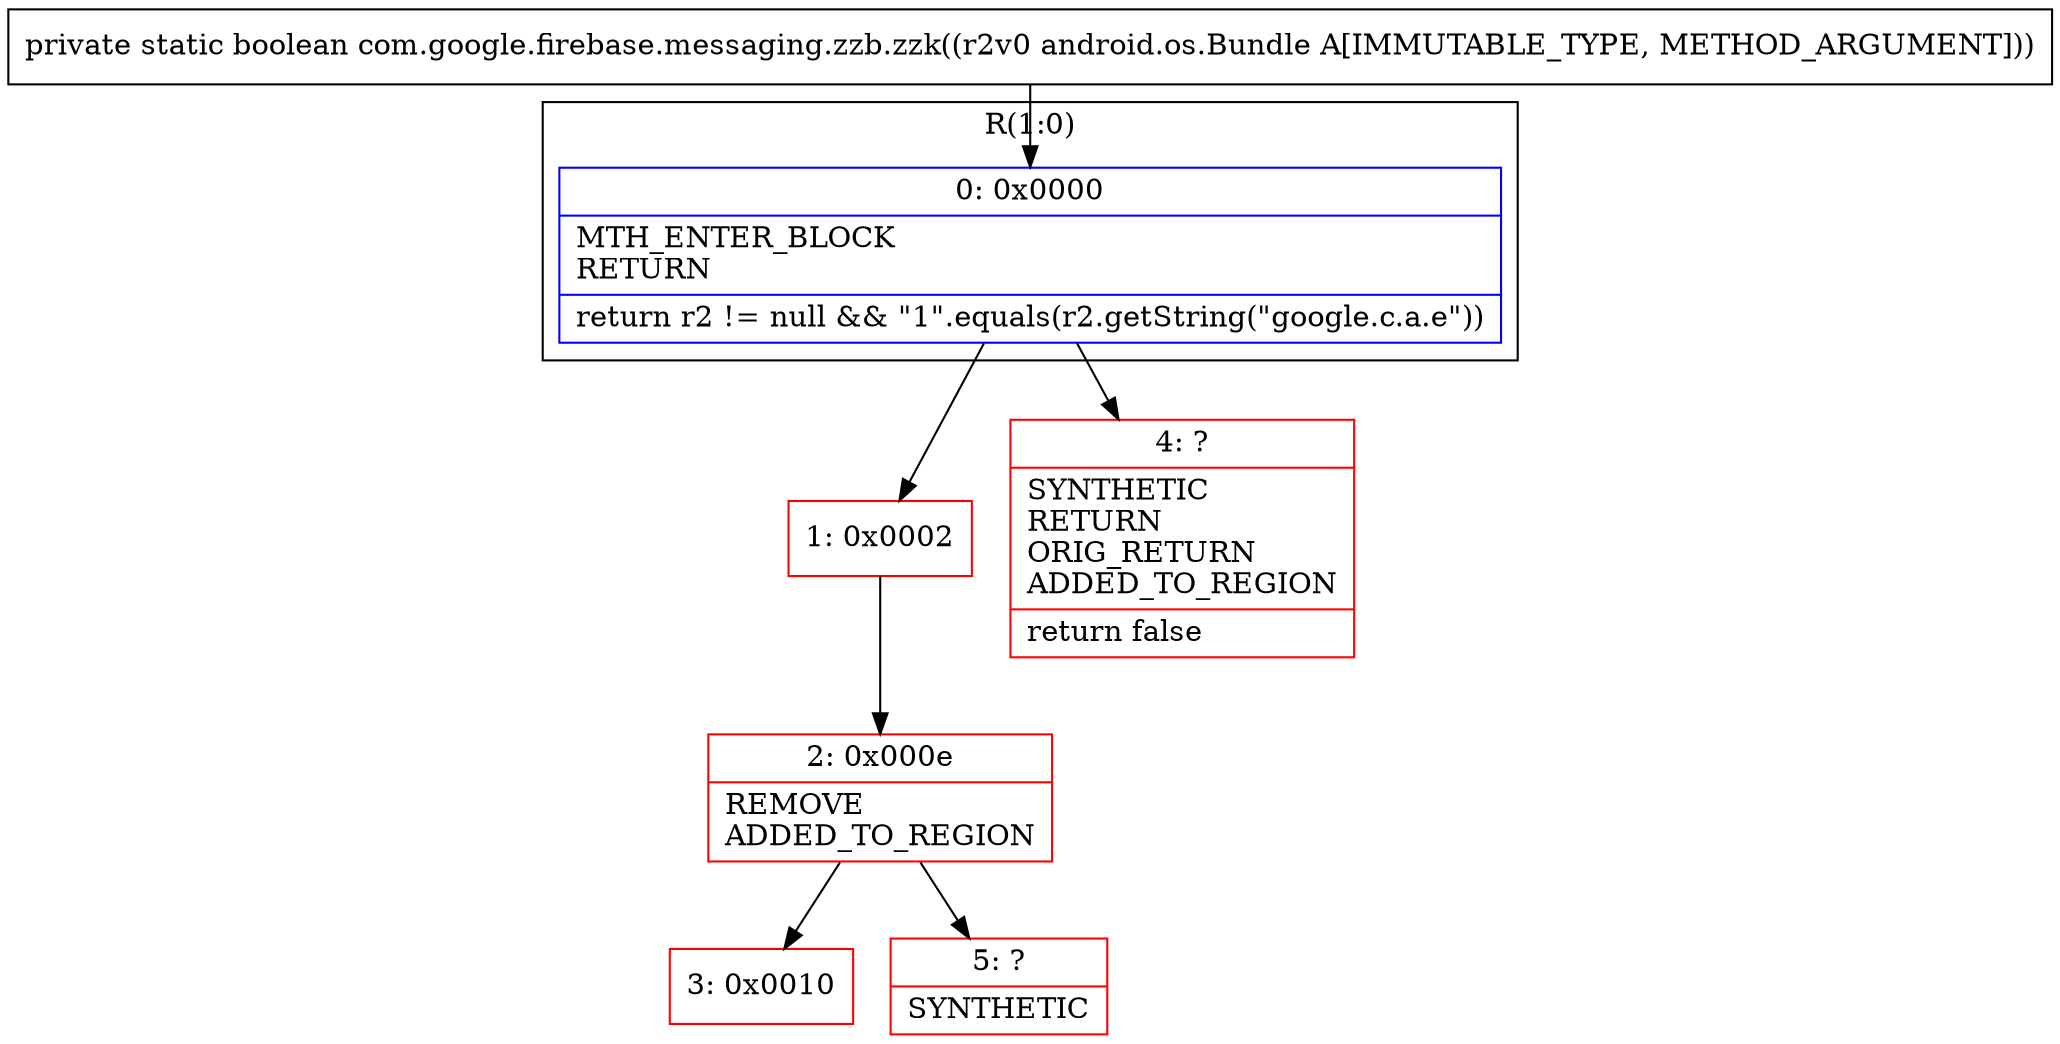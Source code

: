 digraph "CFG forcom.google.firebase.messaging.zzb.zzk(Landroid\/os\/Bundle;)Z" {
subgraph cluster_Region_157044148 {
label = "R(1:0)";
node [shape=record,color=blue];
Node_0 [shape=record,label="{0\:\ 0x0000|MTH_ENTER_BLOCK\lRETURN\l|return r2 != null && \"1\".equals(r2.getString(\"google.c.a.e\"))\l}"];
}
Node_1 [shape=record,color=red,label="{1\:\ 0x0002}"];
Node_2 [shape=record,color=red,label="{2\:\ 0x000e|REMOVE\lADDED_TO_REGION\l}"];
Node_3 [shape=record,color=red,label="{3\:\ 0x0010}"];
Node_4 [shape=record,color=red,label="{4\:\ ?|SYNTHETIC\lRETURN\lORIG_RETURN\lADDED_TO_REGION\l|return false\l}"];
Node_5 [shape=record,color=red,label="{5\:\ ?|SYNTHETIC\l}"];
MethodNode[shape=record,label="{private static boolean com.google.firebase.messaging.zzb.zzk((r2v0 android.os.Bundle A[IMMUTABLE_TYPE, METHOD_ARGUMENT])) }"];
MethodNode -> Node_0;
Node_0 -> Node_1;
Node_0 -> Node_4;
Node_1 -> Node_2;
Node_2 -> Node_3;
Node_2 -> Node_5;
}

